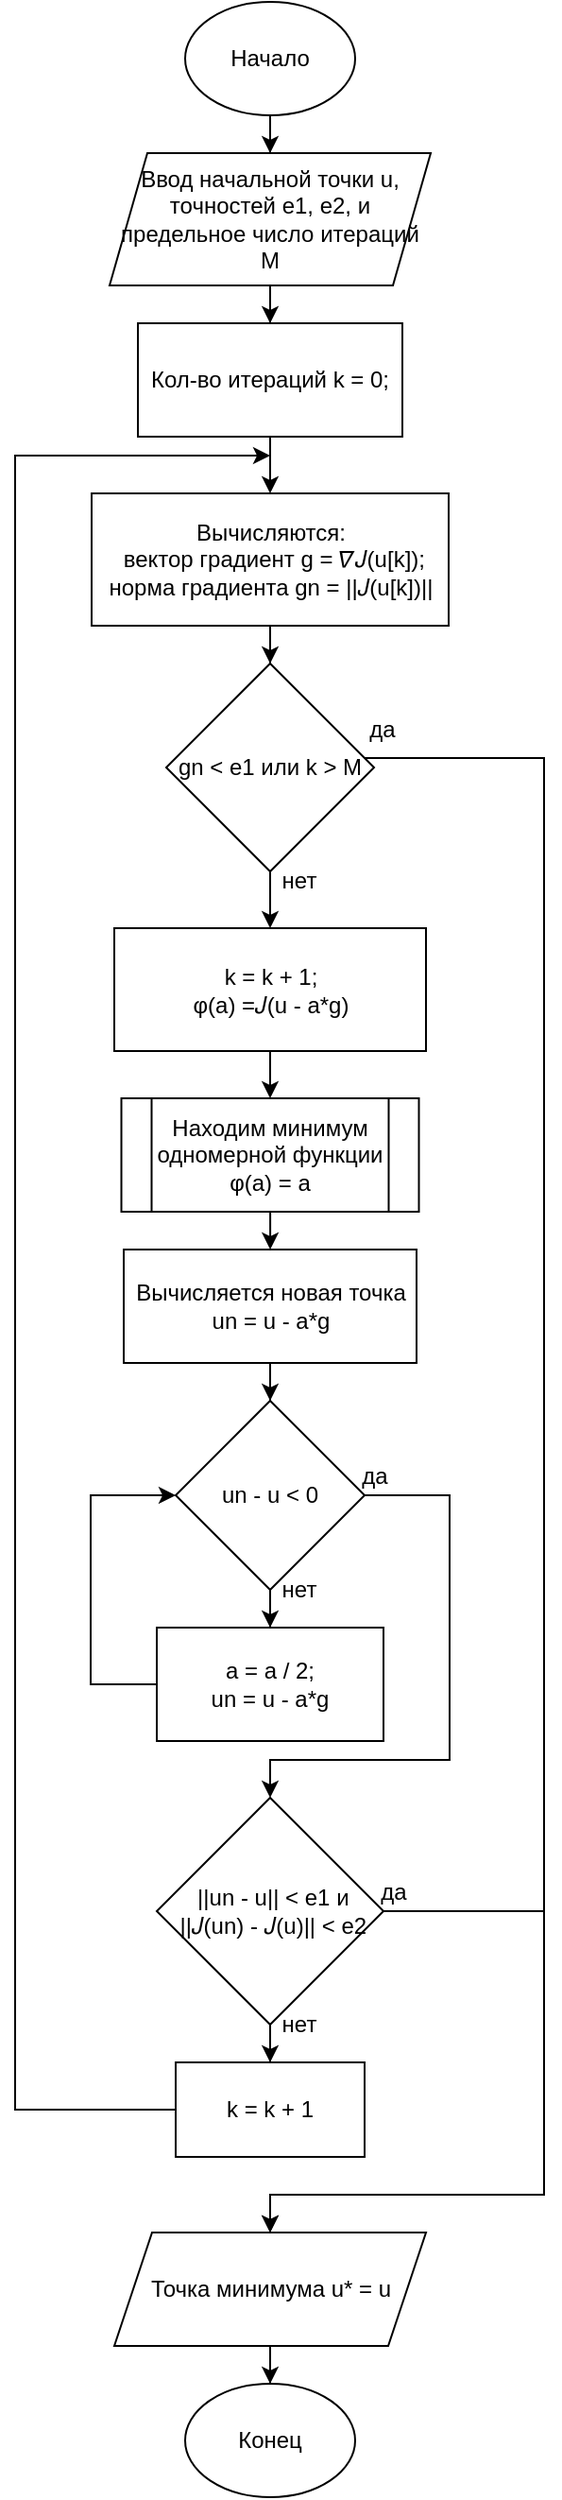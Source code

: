 <mxfile version="20.5.0" type="device"><diagram id="hMm4SHm2UckobUHKNfjh" name="Page-1"><mxGraphModel dx="716" dy="1499" grid="1" gridSize="10" guides="1" tooltips="1" connect="1" arrows="1" fold="1" page="1" pageScale="1" pageWidth="850" pageHeight="1100" math="0" shadow="0"><root><mxCell id="0"/><mxCell id="1" parent="0"/><mxCell id="AeXkqZYyHlKbNmja4stN-32" style="edgeStyle=orthogonalEdgeStyle;rounded=0;orthogonalLoop=1;jettySize=auto;html=1;entryX=0.5;entryY=0;entryDx=0;entryDy=0;fontSize=12;" edge="1" parent="1" source="AeXkqZYyHlKbNmja4stN-2" target="AeXkqZYyHlKbNmja4stN-30"><mxGeometry relative="1" as="geometry"/></mxCell><mxCell id="AeXkqZYyHlKbNmja4stN-2" value="&lt;font style=&quot;font-size: 12px;&quot;&gt;Ввод начальной точки u, точностей e1, e2, и предельное число итераций M&lt;/font&gt;" style="shape=parallelogram;perimeter=parallelogramPerimeter;whiteSpace=wrap;html=1;fixedSize=1;" vertex="1" parent="1"><mxGeometry x="350" y="10" width="170" height="70" as="geometry"/></mxCell><mxCell id="AeXkqZYyHlKbNmja4stN-31" style="edgeStyle=orthogonalEdgeStyle;rounded=0;orthogonalLoop=1;jettySize=auto;html=1;fontSize=12;" edge="1" parent="1" source="AeXkqZYyHlKbNmja4stN-7" target="AeXkqZYyHlKbNmja4stN-2"><mxGeometry relative="1" as="geometry"/></mxCell><mxCell id="AeXkqZYyHlKbNmja4stN-7" value="Начало" style="ellipse;whiteSpace=wrap;html=1;fontSize=12;" vertex="1" parent="1"><mxGeometry x="390" y="-70" width="90" height="60" as="geometry"/></mxCell><mxCell id="AeXkqZYyHlKbNmja4stN-34" style="edgeStyle=orthogonalEdgeStyle;rounded=0;orthogonalLoop=1;jettySize=auto;html=1;entryX=0.5;entryY=0;entryDx=0;entryDy=0;fontSize=12;" edge="1" parent="1" source="AeXkqZYyHlKbNmja4stN-8" target="AeXkqZYyHlKbNmja4stN-11"><mxGeometry relative="1" as="geometry"/></mxCell><mxCell id="AeXkqZYyHlKbNmja4stN-8" value="Вычисляются:&lt;br&gt;&amp;nbsp;вектор градиент g = 𝛻𝐽(u[k]);&lt;br&gt;норма градиента gn = ||𝐽(u[k])||" style="rounded=0;whiteSpace=wrap;html=1;fontSize=12;" vertex="1" parent="1"><mxGeometry x="340.5" y="190" width="189" height="70" as="geometry"/></mxCell><mxCell id="AeXkqZYyHlKbNmja4stN-14" style="edgeStyle=orthogonalEdgeStyle;rounded=0;orthogonalLoop=1;jettySize=auto;html=1;entryX=0.5;entryY=0;entryDx=0;entryDy=0;fontSize=12;" edge="1" parent="1" source="AeXkqZYyHlKbNmja4stN-11" target="AeXkqZYyHlKbNmja4stN-13"><mxGeometry relative="1" as="geometry"/></mxCell><mxCell id="AeXkqZYyHlKbNmja4stN-63" style="edgeStyle=orthogonalEdgeStyle;rounded=0;orthogonalLoop=1;jettySize=auto;html=1;entryX=0.5;entryY=0;entryDx=0;entryDy=0;fontSize=12;" edge="1" parent="1" source="AeXkqZYyHlKbNmja4stN-11" target="AeXkqZYyHlKbNmja4stN-57"><mxGeometry relative="1" as="geometry"><Array as="points"><mxPoint x="580" y="330"/><mxPoint x="580" y="1090"/><mxPoint x="435" y="1090"/></Array></mxGeometry></mxCell><mxCell id="AeXkqZYyHlKbNmja4stN-11" value="gn &amp;lt; e1 или k &amp;gt; M" style="rhombus;whiteSpace=wrap;html=1;fontSize=12;" vertex="1" parent="1"><mxGeometry x="380" y="280" width="110" height="110" as="geometry"/></mxCell><mxCell id="AeXkqZYyHlKbNmja4stN-12" value="нет" style="text;html=1;align=center;verticalAlign=middle;resizable=0;points=[];autosize=1;strokeColor=none;fillColor=none;fontSize=12;" vertex="1" parent="1"><mxGeometry x="430" y="380" width="40" height="30" as="geometry"/></mxCell><mxCell id="AeXkqZYyHlKbNmja4stN-35" style="edgeStyle=orthogonalEdgeStyle;rounded=0;orthogonalLoop=1;jettySize=auto;html=1;entryX=0.5;entryY=0;entryDx=0;entryDy=0;fontSize=12;" edge="1" parent="1" source="AeXkqZYyHlKbNmja4stN-13" target="AeXkqZYyHlKbNmja4stN-15"><mxGeometry relative="1" as="geometry"/></mxCell><mxCell id="AeXkqZYyHlKbNmja4stN-13" value="k = k + 1;&lt;br&gt;φ(a) =𝐽(u - a*g)" style="rounded=0;whiteSpace=wrap;html=1;fontSize=12;" vertex="1" parent="1"><mxGeometry x="352.5" y="420" width="165" height="65" as="geometry"/></mxCell><mxCell id="AeXkqZYyHlKbNmja4stN-38" style="edgeStyle=orthogonalEdgeStyle;rounded=0;orthogonalLoop=1;jettySize=auto;html=1;entryX=0.5;entryY=0;entryDx=0;entryDy=0;fontSize=12;" edge="1" parent="1" source="AeXkqZYyHlKbNmja4stN-15" target="AeXkqZYyHlKbNmja4stN-18"><mxGeometry relative="1" as="geometry"/></mxCell><mxCell id="AeXkqZYyHlKbNmja4stN-15" value="Находим минимум одномерной функции φ(a) = a" style="shape=process;whiteSpace=wrap;html=1;backgroundOutline=1;fontSize=12;" vertex="1" parent="1"><mxGeometry x="356.25" y="510" width="157.5" height="60" as="geometry"/></mxCell><mxCell id="AeXkqZYyHlKbNmja4stN-20" style="edgeStyle=orthogonalEdgeStyle;rounded=0;orthogonalLoop=1;jettySize=auto;html=1;entryX=0.5;entryY=0;entryDx=0;entryDy=0;fontSize=12;" edge="1" parent="1" source="AeXkqZYyHlKbNmja4stN-18" target="AeXkqZYyHlKbNmja4stN-19"><mxGeometry relative="1" as="geometry"/></mxCell><mxCell id="AeXkqZYyHlKbNmja4stN-18" value="Вычисляется новая точка un = u - a*g" style="rounded=0;whiteSpace=wrap;html=1;fontSize=12;" vertex="1" parent="1"><mxGeometry x="357.5" y="590" width="155" height="60" as="geometry"/></mxCell><mxCell id="AeXkqZYyHlKbNmja4stN-24" style="edgeStyle=orthogonalEdgeStyle;rounded=0;orthogonalLoop=1;jettySize=auto;html=1;entryX=0.5;entryY=0;entryDx=0;entryDy=0;fontSize=12;" edge="1" parent="1" source="AeXkqZYyHlKbNmja4stN-19" target="AeXkqZYyHlKbNmja4stN-21"><mxGeometry relative="1" as="geometry"/></mxCell><mxCell id="AeXkqZYyHlKbNmja4stN-40" style="edgeStyle=orthogonalEdgeStyle;rounded=0;orthogonalLoop=1;jettySize=auto;html=1;entryX=0.5;entryY=0;entryDx=0;entryDy=0;fontSize=12;" edge="1" parent="1" source="AeXkqZYyHlKbNmja4stN-19" target="AeXkqZYyHlKbNmja4stN-27"><mxGeometry relative="1" as="geometry"><Array as="points"><mxPoint x="530" y="720"/><mxPoint x="530" y="860"/><mxPoint x="435" y="860"/></Array></mxGeometry></mxCell><mxCell id="AeXkqZYyHlKbNmja4stN-19" value="un - u &amp;lt; 0" style="rhombus;whiteSpace=wrap;html=1;fontSize=12;" vertex="1" parent="1"><mxGeometry x="385" y="670" width="100" height="100" as="geometry"/></mxCell><mxCell id="AeXkqZYyHlKbNmja4stN-23" style="edgeStyle=orthogonalEdgeStyle;rounded=0;orthogonalLoop=1;jettySize=auto;html=1;entryX=0;entryY=0.5;entryDx=0;entryDy=0;fontSize=12;" edge="1" parent="1" source="AeXkqZYyHlKbNmja4stN-21" target="AeXkqZYyHlKbNmja4stN-19"><mxGeometry relative="1" as="geometry"><Array as="points"><mxPoint x="340" y="820"/><mxPoint x="340" y="720"/></Array></mxGeometry></mxCell><mxCell id="AeXkqZYyHlKbNmja4stN-21" value="a = a / 2;&lt;br&gt;un = u - a*g" style="rounded=0;whiteSpace=wrap;html=1;fontSize=12;" vertex="1" parent="1"><mxGeometry x="375" y="790" width="120" height="60" as="geometry"/></mxCell><mxCell id="AeXkqZYyHlKbNmja4stN-44" style="edgeStyle=orthogonalEdgeStyle;rounded=0;orthogonalLoop=1;jettySize=auto;html=1;fontSize=12;exitX=0;exitY=0.5;exitDx=0;exitDy=0;" edge="1" parent="1" source="AeXkqZYyHlKbNmja4stN-45"><mxGeometry relative="1" as="geometry"><mxPoint x="435" y="170" as="targetPoint"/><Array as="points"><mxPoint x="300" y="1045"/><mxPoint x="300" y="170"/></Array></mxGeometry></mxCell><mxCell id="AeXkqZYyHlKbNmja4stN-46" style="edgeStyle=orthogonalEdgeStyle;rounded=0;orthogonalLoop=1;jettySize=auto;html=1;entryX=0.5;entryY=0;entryDx=0;entryDy=0;fontSize=12;" edge="1" parent="1" source="AeXkqZYyHlKbNmja4stN-27" target="AeXkqZYyHlKbNmja4stN-45"><mxGeometry relative="1" as="geometry"/></mxCell><mxCell id="AeXkqZYyHlKbNmja4stN-66" style="edgeStyle=orthogonalEdgeStyle;rounded=0;orthogonalLoop=1;jettySize=auto;html=1;entryX=0.5;entryY=0;entryDx=0;entryDy=0;fontSize=12;" edge="1" parent="1" source="AeXkqZYyHlKbNmja4stN-27" target="AeXkqZYyHlKbNmja4stN-57"><mxGeometry relative="1" as="geometry"><Array as="points"><mxPoint x="580" y="940"/><mxPoint x="580" y="1090"/><mxPoint x="435" y="1090"/></Array></mxGeometry></mxCell><mxCell id="AeXkqZYyHlKbNmja4stN-27" value="&amp;nbsp; &amp;nbsp; &amp;nbsp; ||un - u|| &amp;lt; e1 и&amp;nbsp; &amp;nbsp; &amp;nbsp; &amp;nbsp;||𝐽(un) - 𝐽(u)|| &amp;lt; e2" style="rhombus;whiteSpace=wrap;html=1;fontSize=12;" vertex="1" parent="1"><mxGeometry x="375" y="880" width="120" height="120" as="geometry"/></mxCell><mxCell id="AeXkqZYyHlKbNmja4stN-33" style="edgeStyle=orthogonalEdgeStyle;rounded=0;orthogonalLoop=1;jettySize=auto;html=1;entryX=0.5;entryY=0;entryDx=0;entryDy=0;fontSize=12;" edge="1" parent="1" source="AeXkqZYyHlKbNmja4stN-30" target="AeXkqZYyHlKbNmja4stN-8"><mxGeometry relative="1" as="geometry"/></mxCell><mxCell id="AeXkqZYyHlKbNmja4stN-30" value="Кол-во итераций k = 0;" style="rounded=0;whiteSpace=wrap;html=1;fontSize=12;" vertex="1" parent="1"><mxGeometry x="365" y="100" width="140" height="60" as="geometry"/></mxCell><mxCell id="AeXkqZYyHlKbNmja4stN-45" value="k = k + 1" style="rounded=0;whiteSpace=wrap;html=1;fontSize=12;" vertex="1" parent="1"><mxGeometry x="385" y="1020" width="100" height="50" as="geometry"/></mxCell><mxCell id="AeXkqZYyHlKbNmja4stN-47" value="нет" style="text;html=1;align=center;verticalAlign=middle;resizable=0;points=[];autosize=1;strokeColor=none;fillColor=none;fontSize=12;" vertex="1" parent="1"><mxGeometry x="430" y="755" width="40" height="30" as="geometry"/></mxCell><mxCell id="AeXkqZYyHlKbNmja4stN-48" value="да" style="text;html=1;align=center;verticalAlign=middle;resizable=0;points=[];autosize=1;strokeColor=none;fillColor=none;fontSize=12;" vertex="1" parent="1"><mxGeometry x="470" y="695" width="40" height="30" as="geometry"/></mxCell><mxCell id="AeXkqZYyHlKbNmja4stN-49" value="нет" style="text;html=1;align=center;verticalAlign=middle;resizable=0;points=[];autosize=1;strokeColor=none;fillColor=none;fontSize=12;" vertex="1" parent="1"><mxGeometry x="430" y="985" width="40" height="30" as="geometry"/></mxCell><mxCell id="AeXkqZYyHlKbNmja4stN-64" style="edgeStyle=orthogonalEdgeStyle;rounded=0;orthogonalLoop=1;jettySize=auto;html=1;entryX=0.5;entryY=0;entryDx=0;entryDy=0;fontSize=12;" edge="1" parent="1" source="AeXkqZYyHlKbNmja4stN-57" target="AeXkqZYyHlKbNmja4stN-60"><mxGeometry relative="1" as="geometry"/></mxCell><mxCell id="AeXkqZYyHlKbNmja4stN-57" value="Точка минимума u* = u" style="shape=parallelogram;perimeter=parallelogramPerimeter;whiteSpace=wrap;html=1;fixedSize=1;fontSize=12;" vertex="1" parent="1"><mxGeometry x="352.5" y="1110" width="165" height="60" as="geometry"/></mxCell><mxCell id="AeXkqZYyHlKbNmja4stN-60" value="Конец" style="ellipse;whiteSpace=wrap;html=1;fontSize=12;" vertex="1" parent="1"><mxGeometry x="390" y="1190" width="90" height="60" as="geometry"/></mxCell><mxCell id="AeXkqZYyHlKbNmja4stN-65" value="да" style="text;html=1;align=center;verticalAlign=middle;resizable=0;points=[];autosize=1;strokeColor=none;fillColor=none;fontSize=12;" vertex="1" parent="1"><mxGeometry x="473.75" y="300" width="40" height="30" as="geometry"/></mxCell><mxCell id="AeXkqZYyHlKbNmja4stN-67" value="да" style="text;html=1;align=center;verticalAlign=middle;resizable=0;points=[];autosize=1;strokeColor=none;fillColor=none;fontSize=12;" vertex="1" parent="1"><mxGeometry x="480" y="915" width="40" height="30" as="geometry"/></mxCell></root></mxGraphModel></diagram></mxfile>